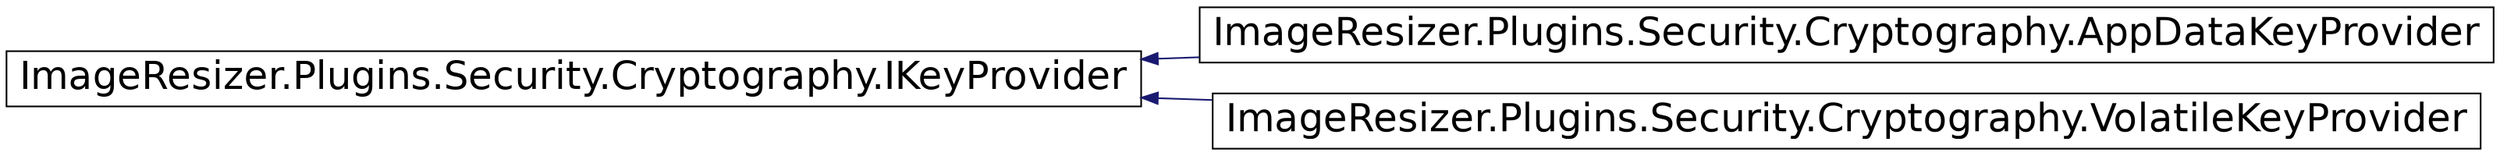 digraph G
{
  edge [fontname="Helvetica",fontsize="24",labelfontname="Helvetica",labelfontsize="24"];
  node [fontname="Helvetica",fontsize="24",shape=record];
  rankdir="LR";
  Node1 [label="ImageResizer.Plugins.Security.Cryptography.IKeyProvider",height=0.2,width=0.4,color="black", fillcolor="white", style="filled",URL="$interface_image_resizer_1_1_plugins_1_1_security_1_1_cryptography_1_1_i_key_provider.html"];
  Node1 -> Node2 [dir="back",color="midnightblue",fontsize="24",style="solid",fontname="Helvetica"];
  Node2 [label="ImageResizer.Plugins.Security.Cryptography.AppDataKeyProvider",height=0.2,width=0.4,color="black", fillcolor="white", style="filled",URL="$class_image_resizer_1_1_plugins_1_1_security_1_1_cryptography_1_1_app_data_key_provider.html"];
  Node1 -> Node3 [dir="back",color="midnightblue",fontsize="24",style="solid",fontname="Helvetica"];
  Node3 [label="ImageResizer.Plugins.Security.Cryptography.VolatileKeyProvider",height=0.2,width=0.4,color="black", fillcolor="white", style="filled",URL="$class_image_resizer_1_1_plugins_1_1_security_1_1_cryptography_1_1_volatile_key_provider.html"];
}
